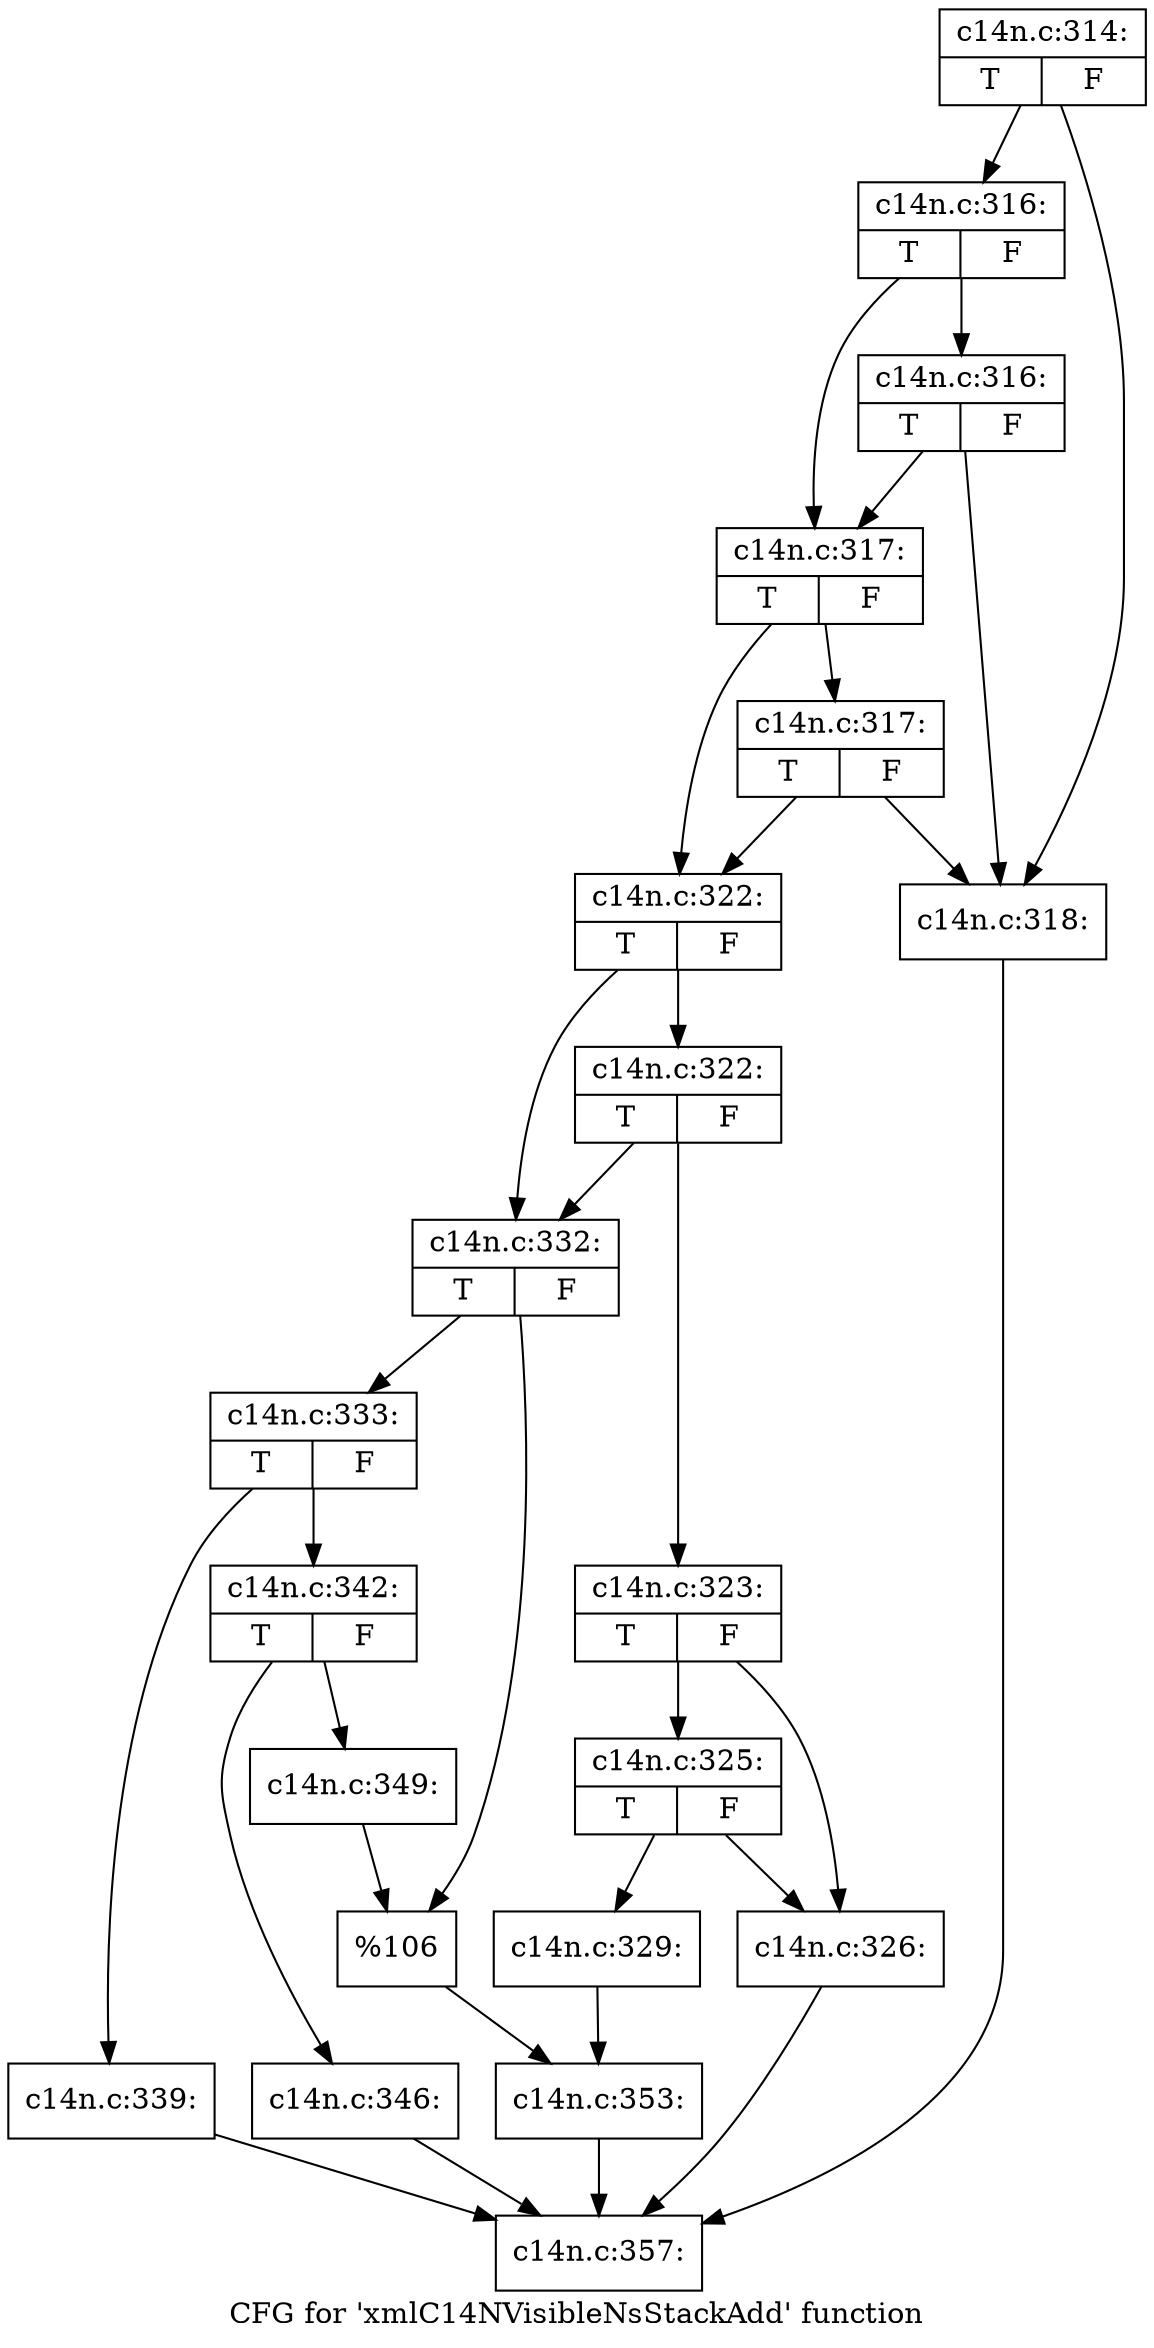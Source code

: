 digraph "CFG for 'xmlC14NVisibleNsStackAdd' function" {
	label="CFG for 'xmlC14NVisibleNsStackAdd' function";

	Node0x4afe360 [shape=record,label="{c14n.c:314:|{<s0>T|<s1>F}}"];
	Node0x4afe360 -> Node0x4aff130;
	Node0x4afe360 -> Node0x4aff250;
	Node0x4aff250 [shape=record,label="{c14n.c:316:|{<s0>T|<s1>F}}"];
	Node0x4aff250 -> Node0x4aff560;
	Node0x4aff250 -> Node0x4aff1d0;
	Node0x4aff560 [shape=record,label="{c14n.c:316:|{<s0>T|<s1>F}}"];
	Node0x4aff560 -> Node0x4aff130;
	Node0x4aff560 -> Node0x4aff1d0;
	Node0x4aff1d0 [shape=record,label="{c14n.c:317:|{<s0>T|<s1>F}}"];
	Node0x4aff1d0 -> Node0x4affc40;
	Node0x4aff1d0 -> Node0x4aff180;
	Node0x4affc40 [shape=record,label="{c14n.c:317:|{<s0>T|<s1>F}}"];
	Node0x4affc40 -> Node0x4aff130;
	Node0x4affc40 -> Node0x4aff180;
	Node0x4aff130 [shape=record,label="{c14n.c:318:}"];
	Node0x4aff130 -> Node0x4afee10;
	Node0x4aff180 [shape=record,label="{c14n.c:322:|{<s0>T|<s1>F}}"];
	Node0x4aff180 -> Node0x4b00880;
	Node0x4aff180 -> Node0x4b00830;
	Node0x4b00880 [shape=record,label="{c14n.c:322:|{<s0>T|<s1>F}}"];
	Node0x4b00880 -> Node0x4b00790;
	Node0x4b00880 -> Node0x4b00830;
	Node0x4b00790 [shape=record,label="{c14n.c:323:|{<s0>T|<s1>F}}"];
	Node0x4b00790 -> Node0x4b019d0;
	Node0x4b00790 -> Node0x4b01a70;
	Node0x4b01a70 [shape=record,label="{c14n.c:325:|{<s0>T|<s1>F}}"];
	Node0x4b01a70 -> Node0x4b019d0;
	Node0x4b01a70 -> Node0x4b01a20;
	Node0x4b019d0 [shape=record,label="{c14n.c:326:}"];
	Node0x4b019d0 -> Node0x4afee10;
	Node0x4b01a20 [shape=record,label="{c14n.c:329:}"];
	Node0x4b01a20 -> Node0x4b007e0;
	Node0x4b00830 [shape=record,label="{c14n.c:332:|{<s0>T|<s1>F}}"];
	Node0x4b00830 -> Node0x4b03110;
	Node0x4b00830 -> Node0x4b03160;
	Node0x4b03110 [shape=record,label="{c14n.c:333:|{<s0>T|<s1>F}}"];
	Node0x4b03110 -> Node0x4aaafc0;
	Node0x4b03110 -> Node0x4aab010;
	Node0x4aaafc0 [shape=record,label="{c14n.c:339:}"];
	Node0x4aaafc0 -> Node0x4afee10;
	Node0x4aab010 [shape=record,label="{c14n.c:342:|{<s0>T|<s1>F}}"];
	Node0x4aab010 -> Node0x4b072d0;
	Node0x4aab010 -> Node0x4b07320;
	Node0x4b072d0 [shape=record,label="{c14n.c:346:}"];
	Node0x4b072d0 -> Node0x4afee10;
	Node0x4b07320 [shape=record,label="{c14n.c:349:}"];
	Node0x4b07320 -> Node0x4b03160;
	Node0x4b03160 [shape=record,label="{%106}"];
	Node0x4b03160 -> Node0x4b007e0;
	Node0x4b007e0 [shape=record,label="{c14n.c:353:}"];
	Node0x4b007e0 -> Node0x4afee10;
	Node0x4afee10 [shape=record,label="{c14n.c:357:}"];
}
